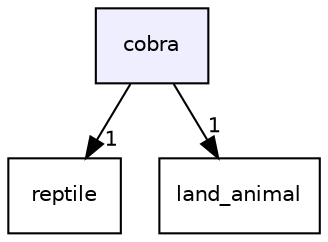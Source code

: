 digraph "cobra" {
  compound=true
  node [ fontsize="10", fontname="Helvetica"];
  edge [ labelfontsize="10", labelfontname="Helvetica"];
  dir_d074353df1a3711b0016dcee41613c3a [shape=box, label="cobra", style="filled", fillcolor="#eeeeff", pencolor="black", URL="dir_d074353df1a3711b0016dcee41613c3a.html"];
  dir_fa7757de16a5f4e19850c013963341ae [shape=box label="reptile" URL="dir_fa7757de16a5f4e19850c013963341ae.html"];
  dir_83a52d803fb4dfb8ef6086e0996b54b1 [shape=box label="land_animal" URL="dir_83a52d803fb4dfb8ef6086e0996b54b1.html"];
  dir_d074353df1a3711b0016dcee41613c3a->dir_fa7757de16a5f4e19850c013963341ae [headlabel="1", labeldistance=1.5 headhref="dir_000006_000036.html"];
  dir_d074353df1a3711b0016dcee41613c3a->dir_83a52d803fb4dfb8ef6086e0996b54b1 [headlabel="1", labeldistance=1.5 headhref="dir_000006_000024.html"];
}
